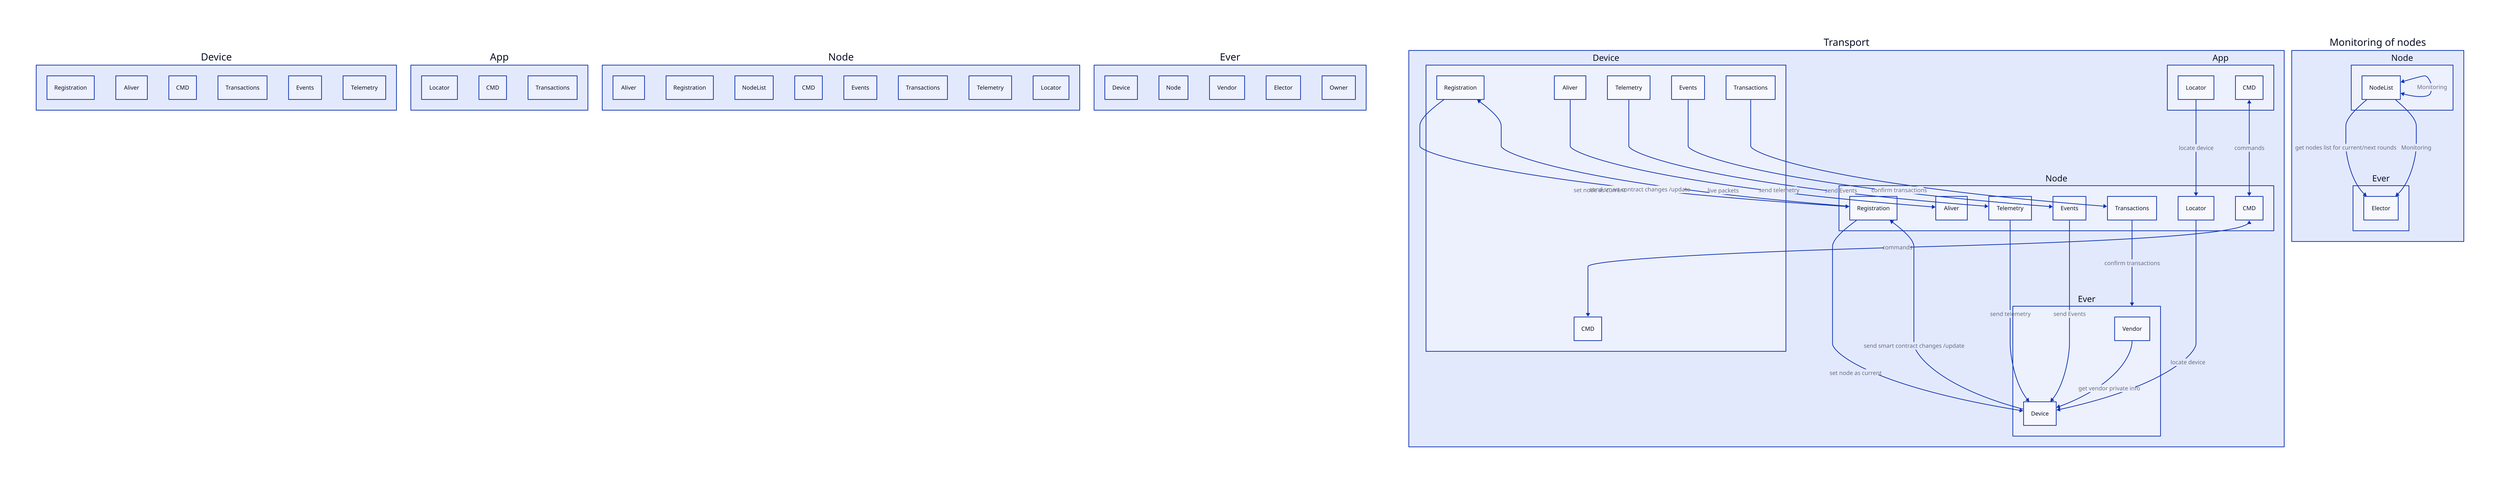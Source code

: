 Device: {
    Registration
    Aliver 
    CMD
    Transactions
    Events
    Telemetry
  }

App: {
    Locator
    CMD
    Transactions
}

Node: {
    Aliver
    Registration
    NodeList
    CMD
    Events
    Transactions
    Telemetry
    Locator
}

Ever: {
    Device
    Node
    Vendor
    Elector
    Owner
}

Transport: {
  Device.Registration -> Node.Registration -> Ever.Device: set node as current
  Device.Registration <- Node.Registration <- Ever.Device: send smart contract changes /update

  Device.Aliver -> Node.Aliver: live packets
  Device.Telemetry -> Node.Telemetry -> Ever.Device: send telemetry
  Device.Events -> Node.Events -> Ever.Device: send Events

  App.Locator -> Node.Locator -> Ever.Device: locate device
  App.CMD <-> Node.CMD <-> Device.CMD: commands

  Device.Transactions -> Node.Transactions -> Ever: confirm transactions
  Ever.Vendor -> Ever.Device: get vendor private info
}

Monitoring of nodes: {
  Node.NodeList -> Ever.Elector: get nodes list for current/next rounds
  Node.NodeList <-> Node.NodeList -> Ever.Elector: Monitoring
}

